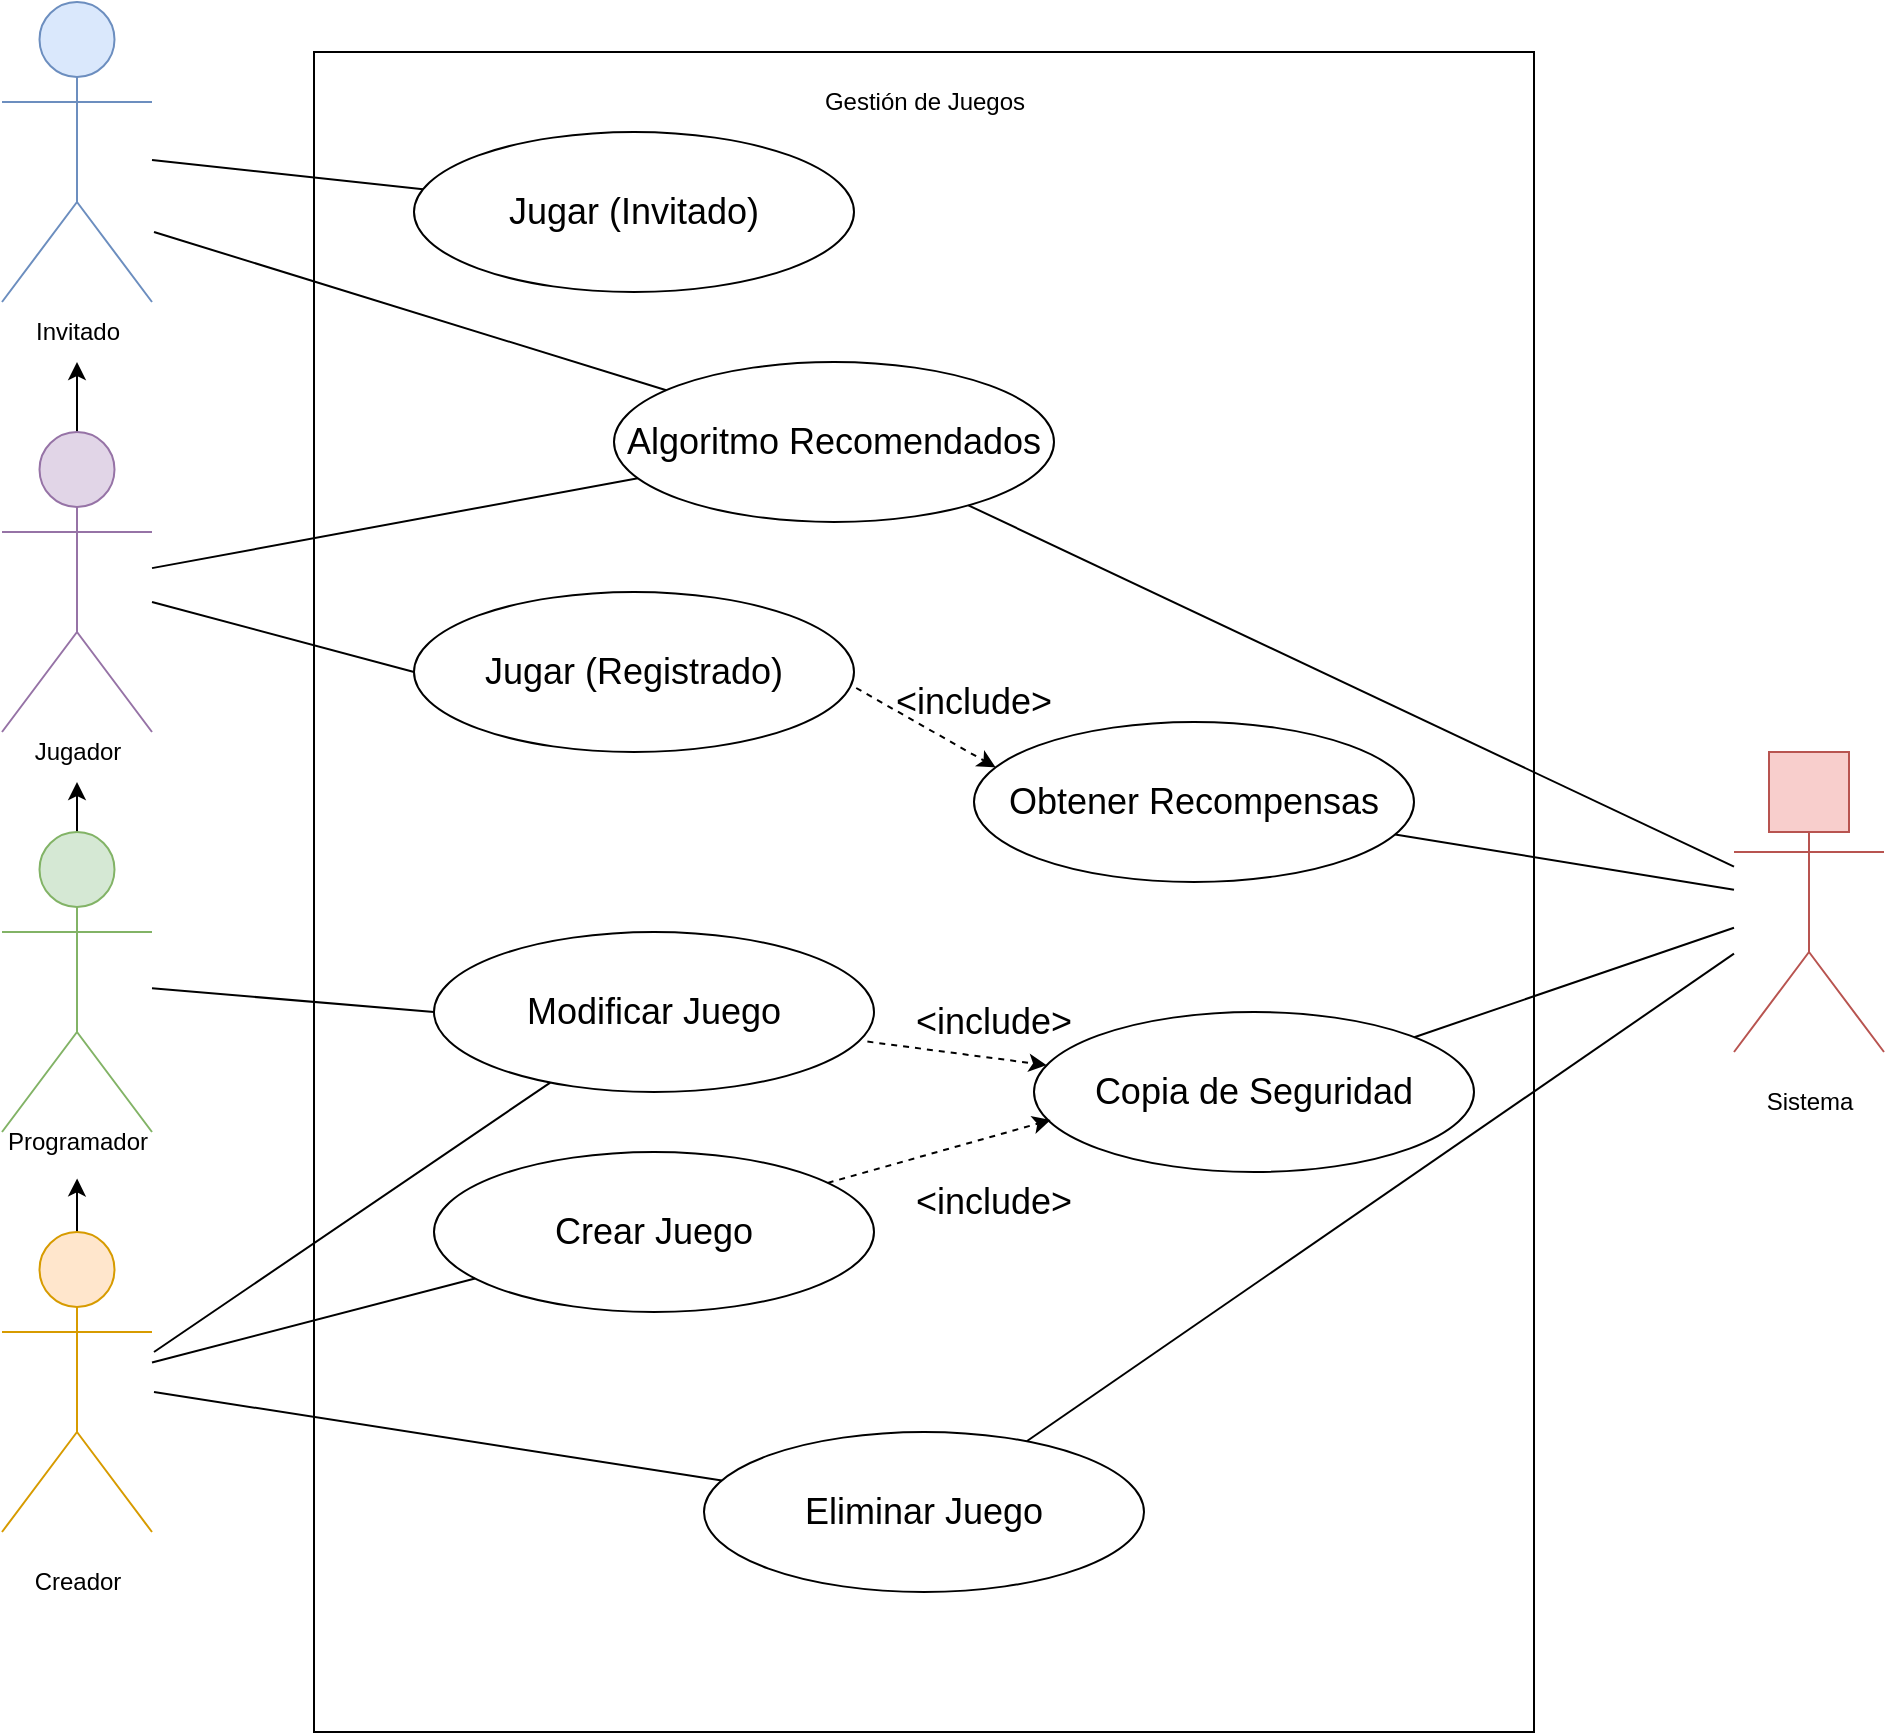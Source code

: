 <mxfile version="18.1.3" type="device"><diagram id="O0cv8kQHht5meMbxQ7FF" name="Página-1"><mxGraphModel dx="2031" dy="1236" grid="1" gridSize="10" guides="1" tooltips="1" connect="1" arrows="1" fold="1" page="1" pageScale="1" pageWidth="827" pageHeight="1169" math="0" shadow="0"><root><mxCell id="0"/><mxCell id="1" parent="0"/><mxCell id="HC1mmclA_vMj0POXFfxY-1" value="" style="rounded=0;whiteSpace=wrap;html=1;fillColor=none;" vertex="1" parent="1"><mxGeometry x="520" y="130" width="610" height="840" as="geometry"/></mxCell><mxCell id="HC1mmclA_vMj0POXFfxY-2" value="Gestión de Juegos" style="text;html=1;strokeColor=none;fillColor=none;align=center;verticalAlign=middle;whiteSpace=wrap;rounded=0;" vertex="1" parent="1"><mxGeometry x="732.5" y="140" width="185" height="30" as="geometry"/></mxCell><mxCell id="HC1mmclA_vMj0POXFfxY-20" style="edgeStyle=orthogonalEdgeStyle;rounded=0;orthogonalLoop=1;jettySize=auto;html=1;fontSize=18;" edge="1" parent="1" source="HC1mmclA_vMj0POXFfxY-3" target="HC1mmclA_vMj0POXFfxY-12"><mxGeometry relative="1" as="geometry"/></mxCell><mxCell id="HC1mmclA_vMj0POXFfxY-3" value="" style="shape=umlActor;verticalLabelPosition=bottom;verticalAlign=top;html=1;outlineConnect=0;fillColor=#d5e8d4;strokeColor=#82b366;aspect=fixed;" vertex="1" parent="1"><mxGeometry x="364" y="520" width="75" height="150" as="geometry"/></mxCell><mxCell id="HC1mmclA_vMj0POXFfxY-18" style="edgeStyle=orthogonalEdgeStyle;rounded=0;orthogonalLoop=1;jettySize=auto;html=1;fontSize=18;entryX=0.501;entryY=1.108;entryDx=0;entryDy=0;entryPerimeter=0;" edge="1" parent="1" source="HC1mmclA_vMj0POXFfxY-4" target="HC1mmclA_vMj0POXFfxY-9"><mxGeometry relative="1" as="geometry"/></mxCell><mxCell id="HC1mmclA_vMj0POXFfxY-4" value="" style="shape=umlActor;verticalLabelPosition=bottom;verticalAlign=top;html=1;outlineConnect=0;fillColor=#ffe6cc;strokeColor=#d79b00;aspect=fixed;" vertex="1" parent="1"><mxGeometry x="364" y="720" width="75" height="150" as="geometry"/></mxCell><mxCell id="HC1mmclA_vMj0POXFfxY-5" value="" style="shape=umlActor;verticalLabelPosition=bottom;verticalAlign=top;html=1;outlineConnect=0;fillColor=#f8cecc;strokeColor=#b85450;aspect=fixed;" vertex="1" parent="1"><mxGeometry x="1230" y="480" width="75" height="150" as="geometry"/></mxCell><mxCell id="HC1mmclA_vMj0POXFfxY-6" value="" style="rounded=0;whiteSpace=wrap;html=1;fillColor=#f8cecc;strokeColor=#b85450;aspect=fixed;" vertex="1" parent="1"><mxGeometry x="1247.5" y="480" width="40" height="40" as="geometry"/></mxCell><mxCell id="HC1mmclA_vMj0POXFfxY-7" value="" style="shape=umlActor;verticalLabelPosition=bottom;verticalAlign=top;html=1;outlineConnect=0;fillColor=#dae8fc;strokeColor=#6c8ebf;aspect=fixed;" vertex="1" parent="1"><mxGeometry x="364" y="105" width="75" height="150" as="geometry"/></mxCell><mxCell id="HC1mmclA_vMj0POXFfxY-21" style="edgeStyle=orthogonalEdgeStyle;rounded=0;orthogonalLoop=1;jettySize=auto;html=1;fontSize=18;" edge="1" parent="1" source="HC1mmclA_vMj0POXFfxY-8" target="HC1mmclA_vMj0POXFfxY-13"><mxGeometry relative="1" as="geometry"/></mxCell><mxCell id="HC1mmclA_vMj0POXFfxY-8" value="" style="shape=umlActor;verticalLabelPosition=bottom;verticalAlign=top;html=1;outlineConnect=0;fillColor=#e1d5e7;strokeColor=#9673a6;aspect=fixed;" vertex="1" parent="1"><mxGeometry x="364" y="320" width="75" height="150" as="geometry"/></mxCell><mxCell id="HC1mmclA_vMj0POXFfxY-9" value="Programador" style="text;html=1;strokeColor=none;fillColor=none;align=center;verticalAlign=middle;whiteSpace=wrap;rounded=0;" vertex="1" parent="1"><mxGeometry x="371.5" y="660" width="60" height="30" as="geometry"/></mxCell><mxCell id="HC1mmclA_vMj0POXFfxY-10" value="Creador" style="text;html=1;strokeColor=none;fillColor=none;align=center;verticalAlign=middle;whiteSpace=wrap;rounded=0;" vertex="1" parent="1"><mxGeometry x="371.5" y="880" width="60" height="30" as="geometry"/></mxCell><mxCell id="HC1mmclA_vMj0POXFfxY-11" value="Sistema" style="text;html=1;strokeColor=none;fillColor=none;align=center;verticalAlign=middle;whiteSpace=wrap;rounded=0;" vertex="1" parent="1"><mxGeometry x="1237.5" y="640" width="60" height="30" as="geometry"/></mxCell><mxCell id="HC1mmclA_vMj0POXFfxY-12" value="Jugador" style="text;html=1;strokeColor=none;fillColor=none;align=center;verticalAlign=middle;whiteSpace=wrap;rounded=0;" vertex="1" parent="1"><mxGeometry x="371.5" y="465" width="60" height="30" as="geometry"/></mxCell><mxCell id="HC1mmclA_vMj0POXFfxY-13" value="Invitado" style="text;html=1;strokeColor=none;fillColor=none;align=center;verticalAlign=middle;whiteSpace=wrap;rounded=0;" vertex="1" parent="1"><mxGeometry x="371.5" y="255" width="60" height="30" as="geometry"/></mxCell><mxCell id="HC1mmclA_vMj0POXFfxY-14" value="Jugar (Invitado)" style="ellipse;whiteSpace=wrap;html=1;fillColor=none;fontSize=18;" vertex="1" parent="1"><mxGeometry x="570" y="170" width="220" height="80" as="geometry"/></mxCell><mxCell id="HC1mmclA_vMj0POXFfxY-22" value="" style="endArrow=none;html=1;rounded=0;fontSize=18;strokeWidth=1;" edge="1" parent="1" source="HC1mmclA_vMj0POXFfxY-7" target="HC1mmclA_vMj0POXFfxY-14"><mxGeometry width="50" height="50" relative="1" as="geometry"><mxPoint x="500" y="420" as="sourcePoint"/><mxPoint x="550" y="370" as="targetPoint"/></mxGeometry></mxCell><mxCell id="HC1mmclA_vMj0POXFfxY-23" value="Jugar (Registrado)" style="ellipse;whiteSpace=wrap;html=1;fillColor=none;fontSize=18;" vertex="1" parent="1"><mxGeometry x="570" y="400" width="220" height="80" as="geometry"/></mxCell><mxCell id="HC1mmclA_vMj0POXFfxY-24" value="" style="endArrow=none;html=1;rounded=0;fontSize=18;strokeWidth=1;entryX=0;entryY=0.5;entryDx=0;entryDy=0;" edge="1" parent="1" source="HC1mmclA_vMj0POXFfxY-8" target="HC1mmclA_vMj0POXFfxY-23"><mxGeometry width="50" height="50" relative="1" as="geometry"><mxPoint x="449" y="198.792" as="sourcePoint"/><mxPoint x="617.571" y="238.313" as="targetPoint"/></mxGeometry></mxCell><mxCell id="HC1mmclA_vMj0POXFfxY-26" value="Crear Juego" style="ellipse;whiteSpace=wrap;html=1;fillColor=none;fontSize=18;" vertex="1" parent="1"><mxGeometry x="580" y="680" width="220" height="80" as="geometry"/></mxCell><mxCell id="HC1mmclA_vMj0POXFfxY-27" value="" style="endArrow=none;html=1;rounded=0;fontSize=18;strokeWidth=1;" edge="1" parent="1" source="HC1mmclA_vMj0POXFfxY-4" target="HC1mmclA_vMj0POXFfxY-26"><mxGeometry width="50" height="50" relative="1" as="geometry"><mxPoint x="449" y="405" as="sourcePoint"/><mxPoint x="590" y="405" as="targetPoint"/></mxGeometry></mxCell><mxCell id="HC1mmclA_vMj0POXFfxY-28" value="Obtener Recompensas" style="ellipse;whiteSpace=wrap;html=1;fillColor=none;fontSize=18;" vertex="1" parent="1"><mxGeometry x="850" y="465" width="220" height="80" as="geometry"/></mxCell><mxCell id="HC1mmclA_vMj0POXFfxY-29" value="" style="endArrow=classic;html=1;rounded=0;fontSize=18;strokeWidth=1;entryX=0.049;entryY=0.283;entryDx=0;entryDy=0;dashed=1;exitX=1.005;exitY=0.6;exitDx=0;exitDy=0;exitPerimeter=0;entryPerimeter=0;" edge="1" parent="1" source="HC1mmclA_vMj0POXFfxY-23" target="HC1mmclA_vMj0POXFfxY-28"><mxGeometry width="50" height="50" relative="1" as="geometry"><mxPoint x="600" y="520" as="sourcePoint"/><mxPoint x="650" y="470" as="targetPoint"/></mxGeometry></mxCell><mxCell id="HC1mmclA_vMj0POXFfxY-30" value="&amp;lt;include&amp;gt;" style="text;html=1;strokeColor=none;fillColor=none;align=center;verticalAlign=middle;whiteSpace=wrap;rounded=0;fontSize=18;" vertex="1" parent="1"><mxGeometry x="820" y="440" width="60" height="30" as="geometry"/></mxCell><mxCell id="HC1mmclA_vMj0POXFfxY-31" value="" style="endArrow=none;html=1;fontSize=18;strokeWidth=1;rounded=0;" edge="1" parent="1" source="HC1mmclA_vMj0POXFfxY-28" target="HC1mmclA_vMj0POXFfxY-5"><mxGeometry width="50" height="50" relative="1" as="geometry"><mxPoint x="520" y="390" as="sourcePoint"/><mxPoint x="570" y="340" as="targetPoint"/></mxGeometry></mxCell><mxCell id="HC1mmclA_vMj0POXFfxY-33" value="Modificar Juego" style="ellipse;whiteSpace=wrap;html=1;fillColor=none;fontSize=18;" vertex="1" parent="1"><mxGeometry x="580" y="570" width="220" height="80" as="geometry"/></mxCell><mxCell id="HC1mmclA_vMj0POXFfxY-34" value="" style="endArrow=none;html=1;rounded=0;fontSize=18;strokeWidth=1;entryX=0;entryY=0.5;entryDx=0;entryDy=0;" edge="1" parent="1" source="HC1mmclA_vMj0POXFfxY-3" target="HC1mmclA_vMj0POXFfxY-33"><mxGeometry width="50" height="50" relative="1" as="geometry"><mxPoint x="440" y="410" as="sourcePoint"/><mxPoint x="590.0" y="405" as="targetPoint"/></mxGeometry></mxCell><mxCell id="HC1mmclA_vMj0POXFfxY-35" value="" style="endArrow=none;html=1;rounded=0;fontSize=18;strokeWidth=1;" edge="1" parent="1" target="HC1mmclA_vMj0POXFfxY-33"><mxGeometry width="50" height="50" relative="1" as="geometry"><mxPoint x="440" y="780" as="sourcePoint"/><mxPoint x="670.606" y="815.806" as="targetPoint"/></mxGeometry></mxCell><mxCell id="HC1mmclA_vMj0POXFfxY-37" value="Eliminar Juego" style="ellipse;whiteSpace=wrap;html=1;fillColor=none;fontSize=18;" vertex="1" parent="1"><mxGeometry x="715" y="820" width="220" height="80" as="geometry"/></mxCell><mxCell id="HC1mmclA_vMj0POXFfxY-38" value="" style="endArrow=none;html=1;rounded=0;fontSize=18;strokeWidth=1;" edge="1" parent="1" target="HC1mmclA_vMj0POXFfxY-37"><mxGeometry width="50" height="50" relative="1" as="geometry"><mxPoint x="440" y="800" as="sourcePoint"/><mxPoint x="683.759" y="749.371" as="targetPoint"/></mxGeometry></mxCell><mxCell id="HC1mmclA_vMj0POXFfxY-39" value="Copia de Seguridad" style="ellipse;whiteSpace=wrap;html=1;fillColor=none;fontSize=18;" vertex="1" parent="1"><mxGeometry x="880" y="610" width="220" height="80" as="geometry"/></mxCell><mxCell id="HC1mmclA_vMj0POXFfxY-40" value="" style="endArrow=classic;html=1;rounded=0;fontSize=18;strokeWidth=1;dashed=1;exitX=0.985;exitY=0.685;exitDx=0;exitDy=0;exitPerimeter=0;" edge="1" parent="1" source="HC1mmclA_vMj0POXFfxY-33" target="HC1mmclA_vMj0POXFfxY-39"><mxGeometry width="50" height="50" relative="1" as="geometry"><mxPoint x="789.98" y="622.4" as="sourcePoint"/><mxPoint x="890.78" y="660.0" as="targetPoint"/></mxGeometry></mxCell><mxCell id="HC1mmclA_vMj0POXFfxY-41" value="&amp;lt;include&amp;gt;" style="text;html=1;strokeColor=none;fillColor=none;align=center;verticalAlign=middle;whiteSpace=wrap;rounded=0;fontSize=18;" vertex="1" parent="1"><mxGeometry x="830" y="600" width="60" height="30" as="geometry"/></mxCell><mxCell id="HC1mmclA_vMj0POXFfxY-42" value="" style="endArrow=classic;html=1;rounded=0;fontSize=18;strokeWidth=1;dashed=1;entryX=0.038;entryY=0.675;entryDx=0;entryDy=0;entryPerimeter=0;" edge="1" parent="1" source="HC1mmclA_vMj0POXFfxY-26" target="HC1mmclA_vMj0POXFfxY-39"><mxGeometry width="50" height="50" relative="1" as="geometry"><mxPoint x="830.0" y="722.4" as="sourcePoint"/><mxPoint x="900" y="670" as="targetPoint"/></mxGeometry></mxCell><mxCell id="HC1mmclA_vMj0POXFfxY-43" value="&amp;lt;include&amp;gt;" style="text;html=1;strokeColor=none;fillColor=none;align=center;verticalAlign=middle;whiteSpace=wrap;rounded=0;fontSize=18;" vertex="1" parent="1"><mxGeometry x="830" y="690" width="60" height="30" as="geometry"/></mxCell><mxCell id="HC1mmclA_vMj0POXFfxY-44" value="Algoritmo Recomendados" style="ellipse;whiteSpace=wrap;html=1;fillColor=none;fontSize=18;" vertex="1" parent="1"><mxGeometry x="670" y="285" width="220" height="80" as="geometry"/></mxCell><mxCell id="HC1mmclA_vMj0POXFfxY-45" value="" style="endArrow=none;html=1;fontSize=18;strokeWidth=1;rounded=0;" edge="1" parent="1" source="HC1mmclA_vMj0POXFfxY-39" target="HC1mmclA_vMj0POXFfxY-5"><mxGeometry width="50" height="50" relative="1" as="geometry"><mxPoint x="1072.873" y="453.697" as="sourcePoint"/><mxPoint x="1220" y="406.916" as="targetPoint"/></mxGeometry></mxCell><mxCell id="HC1mmclA_vMj0POXFfxY-46" value="" style="endArrow=none;html=1;rounded=0;fontSize=18;strokeWidth=1;" edge="1" parent="1" target="HC1mmclA_vMj0POXFfxY-44"><mxGeometry width="50" height="50" relative="1" as="geometry"><mxPoint x="440" y="220" as="sourcePoint"/><mxPoint x="587.734" y="215.267" as="targetPoint"/></mxGeometry></mxCell><mxCell id="HC1mmclA_vMj0POXFfxY-47" value="" style="endArrow=none;html=1;rounded=0;fontSize=18;strokeWidth=1;" edge="1" parent="1" source="HC1mmclA_vMj0POXFfxY-8" target="HC1mmclA_vMj0POXFfxY-44"><mxGeometry width="50" height="50" relative="1" as="geometry"><mxPoint x="450" y="230" as="sourcePoint"/><mxPoint x="722.586" y="305.718" as="targetPoint"/></mxGeometry></mxCell><mxCell id="HC1mmclA_vMj0POXFfxY-49" value="" style="endArrow=none;html=1;fontSize=18;strokeWidth=1;rounded=0;" edge="1" parent="1" source="HC1mmclA_vMj0POXFfxY-44" target="HC1mmclA_vMj0POXFfxY-5"><mxGeometry width="50" height="50" relative="1" as="geometry"><mxPoint x="1072.81" y="453.671" as="sourcePoint"/><mxPoint x="1220.0" y="406.916" as="targetPoint"/></mxGeometry></mxCell><mxCell id="HC1mmclA_vMj0POXFfxY-50" value="" style="endArrow=none;html=1;fontSize=18;strokeWidth=1;rounded=0;" edge="1" parent="1" source="HC1mmclA_vMj0POXFfxY-37" target="HC1mmclA_vMj0POXFfxY-5"><mxGeometry width="50" height="50" relative="1" as="geometry"><mxPoint x="1088.363" y="636.177" as="sourcePoint"/><mxPoint x="1240.0" y="595.135" as="targetPoint"/></mxGeometry></mxCell></root></mxGraphModel></diagram></mxfile>